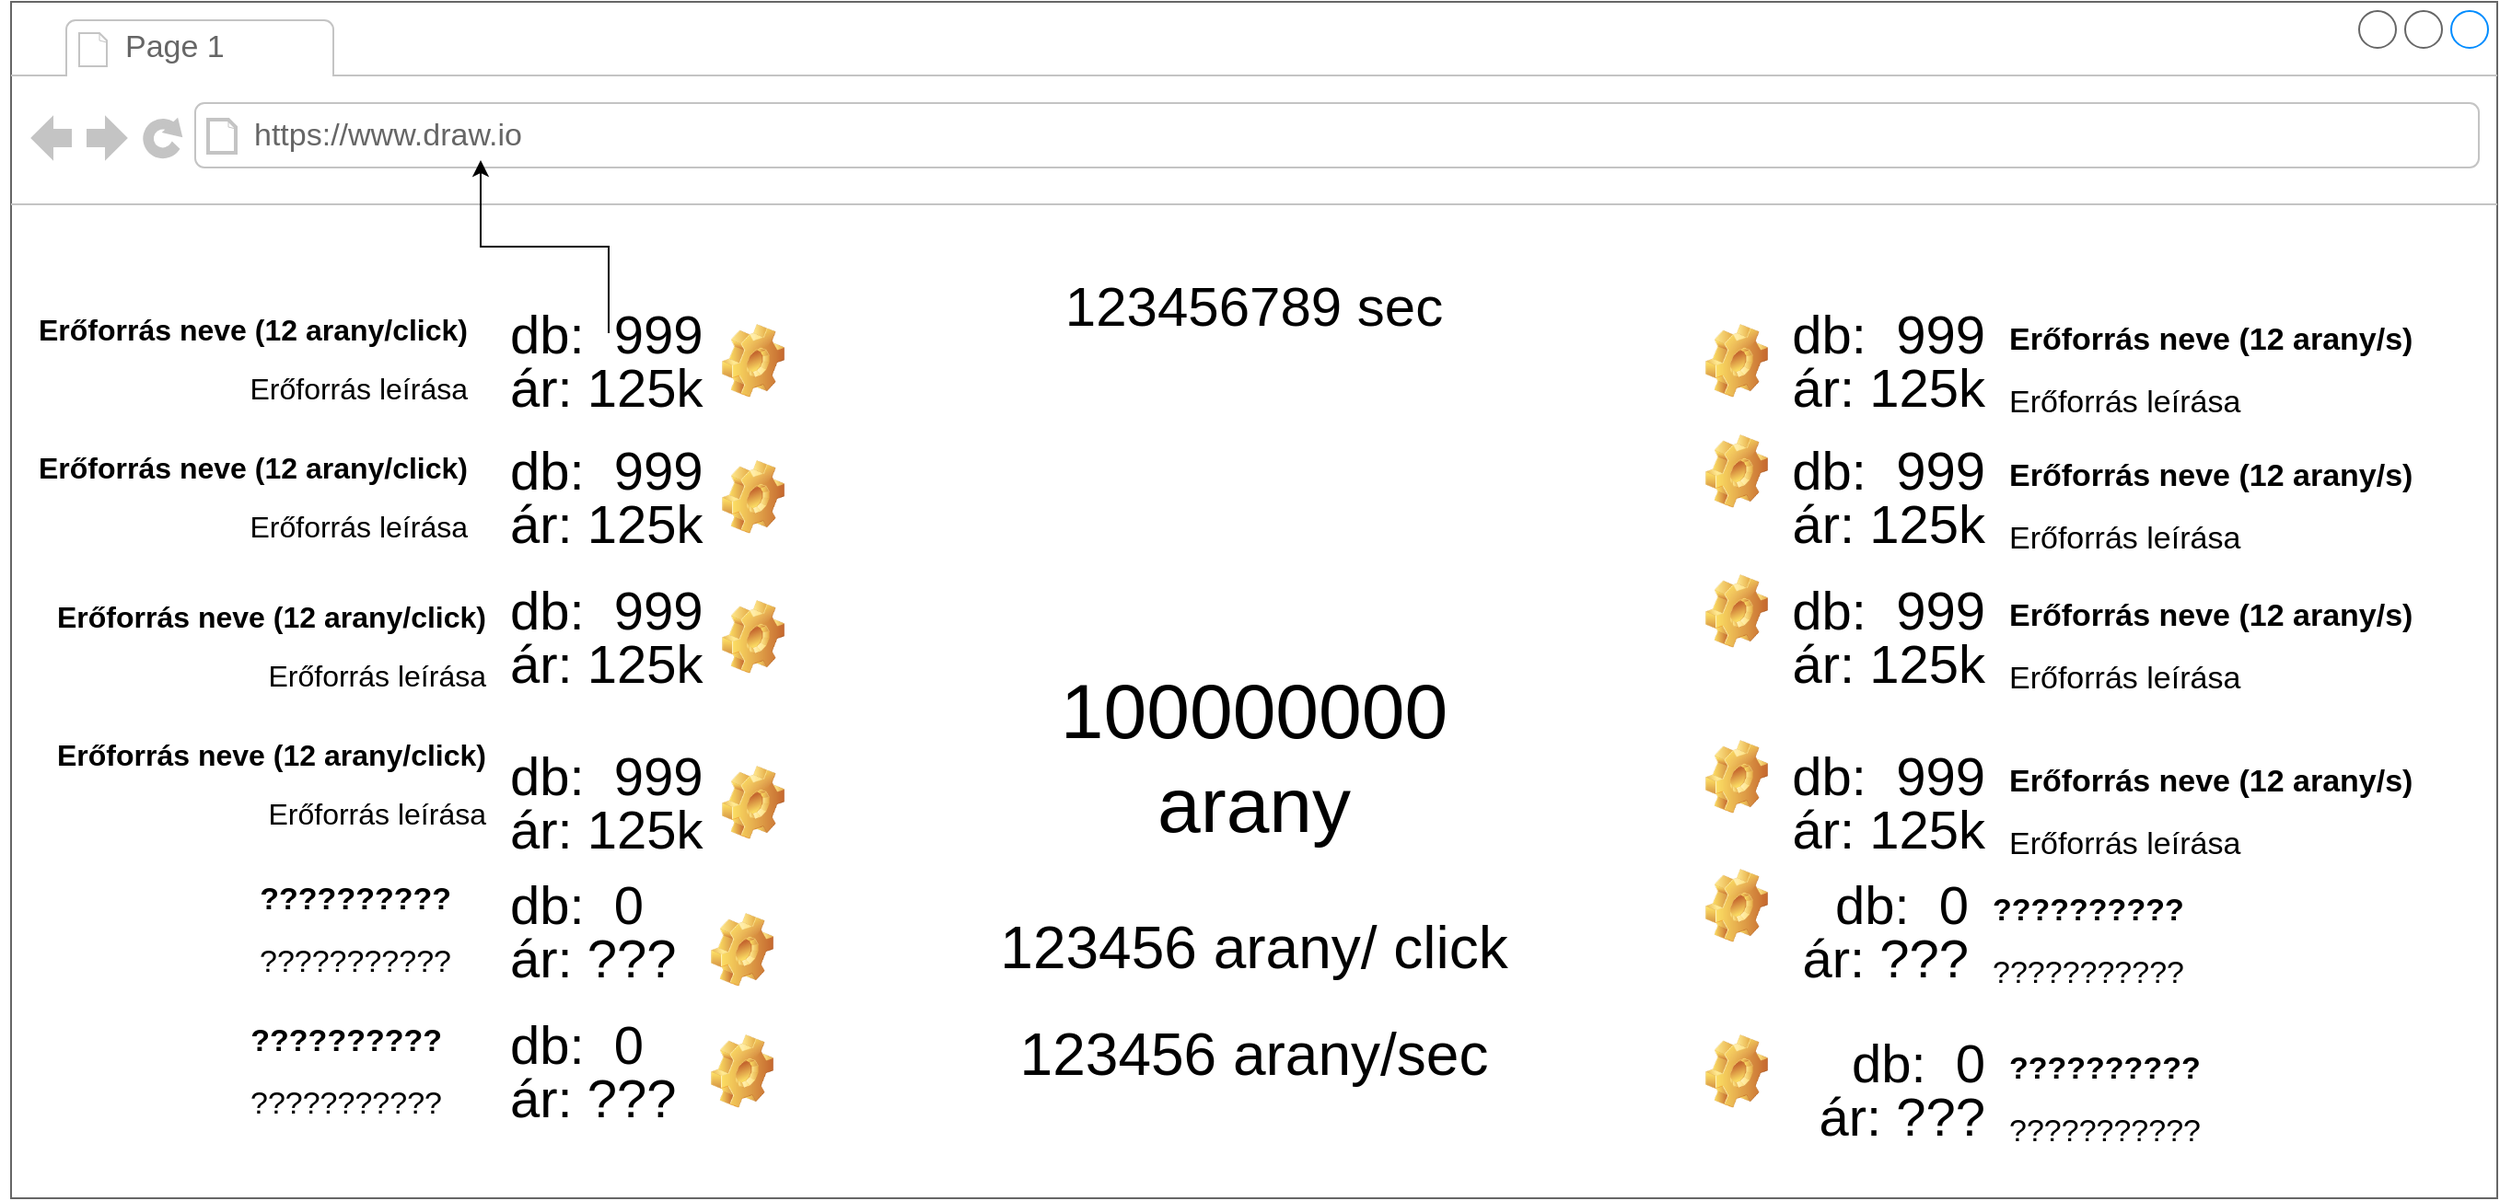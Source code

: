 <mxfile version="22.0.0" type="device">
  <diagram name="1 oldal" id="9JAA04uB8agqEoeXY5pE">
    <mxGraphModel dx="1173" dy="2933" grid="1" gridSize="10" guides="1" tooltips="1" connect="1" arrows="1" fold="1" page="1" pageScale="1" pageWidth="827" pageHeight="1169" math="0" shadow="0">
      <root>
        <mxCell id="0" />
        <mxCell id="1" parent="0" />
        <mxCell id="8jQcZE6iNs6ny8tH0B51-1" value="" style="strokeWidth=1;shadow=0;dashed=0;align=center;html=1;shape=mxgraph.mockup.containers.browserWindow;rSize=0;strokeColor=#666666;strokeColor2=#008cff;strokeColor3=#c4c4c4;mainText=,;recursiveResize=0;" vertex="1" parent="1">
          <mxGeometry x="10" y="-1200" width="1350" height="650" as="geometry" />
        </mxCell>
        <mxCell id="8jQcZE6iNs6ny8tH0B51-2" value="Page 1" style="strokeWidth=1;shadow=0;dashed=0;align=center;html=1;shape=mxgraph.mockup.containers.anchor;fontSize=17;fontColor=#666666;align=left;whiteSpace=wrap;" vertex="1" parent="8jQcZE6iNs6ny8tH0B51-1">
          <mxGeometry x="60" y="12" width="110" height="26" as="geometry" />
        </mxCell>
        <mxCell id="8jQcZE6iNs6ny8tH0B51-3" value="https://www.draw.io" style="strokeWidth=1;shadow=0;dashed=0;align=center;html=1;shape=mxgraph.mockup.containers.anchor;rSize=0;fontSize=17;fontColor=#666666;align=left;" vertex="1" parent="8jQcZE6iNs6ny8tH0B51-1">
          <mxGeometry x="130" y="60" width="250" height="26" as="geometry" />
        </mxCell>
        <mxCell id="8jQcZE6iNs6ny8tH0B51-5" value="" style="shape=image;html=1;verticalAlign=top;verticalLabelPosition=bottom;labelBackgroundColor=#ffffff;imageAspect=0;aspect=fixed;image=https://cdn0.iconfinder.com/data/icons/kameleon-free-pack-rounded/110/Gold-Cart-128.png" vertex="1" parent="8jQcZE6iNs6ny8tH0B51-1">
          <mxGeometry x="611" y="210" width="128" height="128" as="geometry" />
        </mxCell>
        <mxCell id="8jQcZE6iNs6ny8tH0B51-6" value="100000000&lt;br&gt;arany&lt;br&gt;" style="text;html=1;strokeColor=none;fillColor=none;align=center;verticalAlign=middle;whiteSpace=wrap;rounded=0;fontSize=42;" vertex="1" parent="8jQcZE6iNs6ny8tH0B51-1">
          <mxGeometry x="645" y="396" width="60" height="30" as="geometry" />
        </mxCell>
        <mxCell id="8jQcZE6iNs6ny8tH0B51-7" value="123456789 sec" style="text;html=1;strokeColor=none;fillColor=none;align=center;verticalAlign=middle;whiteSpace=wrap;rounded=0;fontSize=30;" vertex="1" parent="8jQcZE6iNs6ny8tH0B51-1">
          <mxGeometry x="500" y="130" width="350" height="70" as="geometry" />
        </mxCell>
        <mxCell id="8jQcZE6iNs6ny8tH0B51-8" value="" style="image;html=1;image=img/lib/clip_art/general/Gear_128x128.png" vertex="1" parent="8jQcZE6iNs6ny8tH0B51-1">
          <mxGeometry x="920" y="170" width="34" height="50" as="geometry" />
        </mxCell>
        <mxCell id="8jQcZE6iNs6ny8tH0B51-9" value="&lt;p style=&quot;line-height: 100%; font-size: 29px;&quot;&gt;db:&amp;nbsp; 999&lt;br style=&quot;font-size: 29px;&quot;&gt;ár: 125k&lt;/p&gt;" style="text;html=1;strokeColor=none;fillColor=none;align=right;verticalAlign=middle;whiteSpace=wrap;rounded=0;fontSize=29;" vertex="1" parent="8jQcZE6iNs6ny8tH0B51-1">
          <mxGeometry x="963" y="180" width="111" height="30" as="geometry" />
        </mxCell>
        <mxCell id="8jQcZE6iNs6ny8tH0B51-10" value="&lt;p style=&quot;line-height: 100%; font-size: 17px;&quot;&gt;&lt;font style=&quot;font-size: 17px;&quot;&gt;&lt;b style=&quot;font-size: 17px;&quot;&gt;Erőforrás neve (12 arany/s)&lt;/b&gt;&lt;/font&gt;&lt;/p&gt;&lt;p style=&quot;line-height: 100%; font-size: 17px;&quot;&gt;&lt;font style=&quot;font-size: 17px;&quot;&gt;Erőforrás leírása&lt;/font&gt;&lt;/p&gt;" style="text;html=1;strokeColor=none;fillColor=none;align=left;verticalAlign=middle;whiteSpace=wrap;rounded=0;fontSize=17;" vertex="1" parent="8jQcZE6iNs6ny8tH0B51-1">
          <mxGeometry x="1083" y="170" width="241" height="60" as="geometry" />
        </mxCell>
        <mxCell id="8jQcZE6iNs6ny8tH0B51-12" value="" style="image;html=1;image=img/lib/clip_art/general/Gear_128x128.png" vertex="1" parent="8jQcZE6iNs6ny8tH0B51-1">
          <mxGeometry x="920" y="230" width="34" height="50" as="geometry" />
        </mxCell>
        <mxCell id="8jQcZE6iNs6ny8tH0B51-13" value="&lt;p style=&quot;line-height: 100%; font-size: 29px;&quot;&gt;db:&amp;nbsp; 999&lt;br style=&quot;font-size: 29px;&quot;&gt;ár: 125k&lt;/p&gt;" style="text;html=1;strokeColor=none;fillColor=none;align=right;verticalAlign=middle;whiteSpace=wrap;rounded=0;fontSize=29;" vertex="1" parent="8jQcZE6iNs6ny8tH0B51-1">
          <mxGeometry x="963" y="254" width="111" height="30" as="geometry" />
        </mxCell>
        <mxCell id="8jQcZE6iNs6ny8tH0B51-14" value="&lt;p style=&quot;line-height: 100%; font-size: 17px;&quot;&gt;&lt;font style=&quot;font-size: 17px;&quot;&gt;&lt;b style=&quot;font-size: 17px;&quot;&gt;Erőforrás neve (12 arany/s)&lt;/b&gt;&lt;/font&gt;&lt;/p&gt;&lt;p style=&quot;line-height: 100%; font-size: 17px;&quot;&gt;&lt;font style=&quot;font-size: 17px;&quot;&gt;Erőforrás leírása&lt;/font&gt;&lt;/p&gt;" style="text;html=1;strokeColor=none;fillColor=none;align=left;verticalAlign=middle;whiteSpace=wrap;rounded=0;fontSize=17;" vertex="1" parent="8jQcZE6iNs6ny8tH0B51-1">
          <mxGeometry x="1083" y="244" width="241" height="60" as="geometry" />
        </mxCell>
        <mxCell id="8jQcZE6iNs6ny8tH0B51-15" value="" style="image;html=1;image=img/lib/clip_art/general/Gear_128x128.png" vertex="1" parent="8jQcZE6iNs6ny8tH0B51-1">
          <mxGeometry x="920" y="306" width="34" height="50" as="geometry" />
        </mxCell>
        <mxCell id="8jQcZE6iNs6ny8tH0B51-16" value="&lt;p style=&quot;line-height: 100%; font-size: 29px;&quot;&gt;db:&amp;nbsp; 999&lt;br style=&quot;font-size: 29px;&quot;&gt;ár: 125k&lt;/p&gt;" style="text;html=1;strokeColor=none;fillColor=none;align=right;verticalAlign=middle;whiteSpace=wrap;rounded=0;fontSize=29;" vertex="1" parent="8jQcZE6iNs6ny8tH0B51-1">
          <mxGeometry x="963" y="330" width="111" height="30" as="geometry" />
        </mxCell>
        <mxCell id="8jQcZE6iNs6ny8tH0B51-17" value="&lt;p style=&quot;line-height: 100%; font-size: 17px;&quot;&gt;&lt;font style=&quot;font-size: 17px;&quot;&gt;&lt;b style=&quot;font-size: 17px;&quot;&gt;Erőforrás neve (12 arany/s)&lt;/b&gt;&lt;/font&gt;&lt;/p&gt;&lt;p style=&quot;line-height: 100%; font-size: 17px;&quot;&gt;&lt;font style=&quot;font-size: 17px;&quot;&gt;Erőforrás leírása&lt;/font&gt;&lt;/p&gt;" style="text;html=1;strokeColor=none;fillColor=none;align=left;verticalAlign=middle;whiteSpace=wrap;rounded=0;fontSize=17;" vertex="1" parent="8jQcZE6iNs6ny8tH0B51-1">
          <mxGeometry x="1083" y="320" width="241" height="60" as="geometry" />
        </mxCell>
        <mxCell id="8jQcZE6iNs6ny8tH0B51-18" value="" style="image;html=1;image=img/lib/clip_art/general/Gear_128x128.png" vertex="1" parent="8jQcZE6iNs6ny8tH0B51-1">
          <mxGeometry x="920" y="396" width="34" height="50" as="geometry" />
        </mxCell>
        <mxCell id="8jQcZE6iNs6ny8tH0B51-19" value="&lt;p style=&quot;line-height: 100%; font-size: 29px;&quot;&gt;db:&amp;nbsp; 999&lt;br style=&quot;font-size: 29px;&quot;&gt;ár: 125k&lt;/p&gt;" style="text;html=1;strokeColor=none;fillColor=none;align=right;verticalAlign=middle;whiteSpace=wrap;rounded=0;fontSize=29;" vertex="1" parent="8jQcZE6iNs6ny8tH0B51-1">
          <mxGeometry x="963" y="420" width="111" height="30" as="geometry" />
        </mxCell>
        <mxCell id="8jQcZE6iNs6ny8tH0B51-20" value="&lt;p style=&quot;line-height: 100%; font-size: 17px;&quot;&gt;&lt;font style=&quot;font-size: 17px;&quot;&gt;&lt;b style=&quot;font-size: 17px;&quot;&gt;Erőforrás neve (12 arany/s)&lt;/b&gt;&lt;/font&gt;&lt;/p&gt;&lt;p style=&quot;line-height: 100%; font-size: 17px;&quot;&gt;&lt;font style=&quot;font-size: 17px;&quot;&gt;Erőforrás leírása&lt;/font&gt;&lt;/p&gt;" style="text;html=1;strokeColor=none;fillColor=none;align=left;verticalAlign=middle;whiteSpace=wrap;rounded=0;fontSize=17;" vertex="1" parent="8jQcZE6iNs6ny8tH0B51-1">
          <mxGeometry x="1083" y="410" width="241" height="60" as="geometry" />
        </mxCell>
        <mxCell id="8jQcZE6iNs6ny8tH0B51-21" value="" style="image;html=1;image=img/lib/clip_art/general/Gear_128x128.png" vertex="1" parent="8jQcZE6iNs6ny8tH0B51-1">
          <mxGeometry x="920" y="466" width="34" height="50" as="geometry" />
        </mxCell>
        <mxCell id="8jQcZE6iNs6ny8tH0B51-22" value="&lt;p style=&quot;line-height: 100%; font-size: 29px;&quot;&gt;db:&amp;nbsp; 0&lt;br style=&quot;font-size: 29px;&quot;&gt;ár: ???&lt;/p&gt;" style="text;html=1;strokeColor=none;fillColor=none;align=right;verticalAlign=middle;whiteSpace=wrap;rounded=0;fontSize=29;" vertex="1" parent="8jQcZE6iNs6ny8tH0B51-1">
          <mxGeometry x="954" y="490" width="111" height="30" as="geometry" />
        </mxCell>
        <mxCell id="8jQcZE6iNs6ny8tH0B51-23" value="&lt;p style=&quot;line-height: 100%; font-size: 17px;&quot;&gt;&lt;b&gt;??????????&lt;/b&gt;&lt;/p&gt;&lt;p style=&quot;line-height: 100%; font-size: 17px;&quot;&gt;???????????&lt;/p&gt;" style="text;html=1;strokeColor=none;fillColor=none;align=left;verticalAlign=middle;whiteSpace=wrap;rounded=0;fontSize=17;" vertex="1" parent="8jQcZE6iNs6ny8tH0B51-1">
          <mxGeometry x="1074" y="480" width="241" height="60" as="geometry" />
        </mxCell>
        <mxCell id="8jQcZE6iNs6ny8tH0B51-24" value="" style="image;html=1;image=img/lib/clip_art/general/Gear_128x128.png" vertex="1" parent="8jQcZE6iNs6ny8tH0B51-1">
          <mxGeometry x="920" y="556" width="34" height="50" as="geometry" />
        </mxCell>
        <mxCell id="8jQcZE6iNs6ny8tH0B51-27" value="&lt;p style=&quot;line-height: 100%; font-size: 29px;&quot;&gt;db:&amp;nbsp; 0&lt;br style=&quot;font-size: 29px;&quot;&gt;ár: ???&lt;/p&gt;" style="text;html=1;strokeColor=none;fillColor=none;align=right;verticalAlign=middle;whiteSpace=wrap;rounded=0;fontSize=29;" vertex="1" parent="8jQcZE6iNs6ny8tH0B51-1">
          <mxGeometry x="963" y="576" width="111" height="30" as="geometry" />
        </mxCell>
        <mxCell id="8jQcZE6iNs6ny8tH0B51-28" value="&lt;p style=&quot;line-height: 100%; font-size: 17px;&quot;&gt;&lt;b&gt;??????????&lt;/b&gt;&lt;/p&gt;&lt;p style=&quot;line-height: 100%; font-size: 17px;&quot;&gt;???????????&lt;/p&gt;" style="text;html=1;strokeColor=none;fillColor=none;align=left;verticalAlign=middle;whiteSpace=wrap;rounded=0;fontSize=17;" vertex="1" parent="8jQcZE6iNs6ny8tH0B51-1">
          <mxGeometry x="1083" y="566" width="241" height="60" as="geometry" />
        </mxCell>
        <mxCell id="8jQcZE6iNs6ny8tH0B51-29" value="" style="image;html=1;image=img/lib/clip_art/general/Gear_128x128.png" vertex="1" parent="8jQcZE6iNs6ny8tH0B51-1">
          <mxGeometry x="386" y="170" width="34" height="50" as="geometry" />
        </mxCell>
        <mxCell id="8jQcZE6iNs6ny8tH0B51-30" value="" style="image;html=1;image=img/lib/clip_art/general/Gear_128x128.png" vertex="1" parent="8jQcZE6iNs6ny8tH0B51-1">
          <mxGeometry x="386" y="244" width="34" height="50" as="geometry" />
        </mxCell>
        <mxCell id="8jQcZE6iNs6ny8tH0B51-31" value="" style="image;html=1;image=img/lib/clip_art/general/Gear_128x128.png" vertex="1" parent="8jQcZE6iNs6ny8tH0B51-1">
          <mxGeometry x="386" y="320" width="34" height="50" as="geometry" />
        </mxCell>
        <mxCell id="8jQcZE6iNs6ny8tH0B51-32" value="" style="image;html=1;image=img/lib/clip_art/general/Gear_128x128.png" vertex="1" parent="8jQcZE6iNs6ny8tH0B51-1">
          <mxGeometry x="386" y="410" width="34" height="50" as="geometry" />
        </mxCell>
        <mxCell id="8jQcZE6iNs6ny8tH0B51-33" value="" style="image;html=1;image=img/lib/clip_art/general/Gear_128x128.png" vertex="1" parent="8jQcZE6iNs6ny8tH0B51-1">
          <mxGeometry x="380" y="490" width="34" height="50" as="geometry" />
        </mxCell>
        <mxCell id="8jQcZE6iNs6ny8tH0B51-34" value="" style="image;html=1;image=img/lib/clip_art/general/Gear_128x128.png" vertex="1" parent="8jQcZE6iNs6ny8tH0B51-1">
          <mxGeometry x="380" y="556" width="34" height="50" as="geometry" />
        </mxCell>
        <mxCell id="8jQcZE6iNs6ny8tH0B51-51" value="" style="edgeStyle=orthogonalEdgeStyle;rounded=0;orthogonalLoop=1;jettySize=auto;html=1;" edge="1" parent="8jQcZE6iNs6ny8tH0B51-1" source="8jQcZE6iNs6ny8tH0B51-35" target="8jQcZE6iNs6ny8tH0B51-3">
          <mxGeometry relative="1" as="geometry" />
        </mxCell>
        <mxCell id="8jQcZE6iNs6ny8tH0B51-35" value="&lt;p style=&quot;line-height: 100%; font-size: 29px;&quot;&gt;db:&amp;nbsp; 999&lt;br style=&quot;font-size: 29px;&quot;&gt;ár: 125k&lt;/p&gt;" style="text;html=1;strokeColor=none;fillColor=none;align=left;verticalAlign=middle;whiteSpace=wrap;rounded=0;fontSize=29;" vertex="1" parent="8jQcZE6iNs6ny8tH0B51-1">
          <mxGeometry x="269" y="180" width="111" height="30" as="geometry" />
        </mxCell>
        <mxCell id="8jQcZE6iNs6ny8tH0B51-36" value="&lt;p style=&quot;line-height: 100%; font-size: 29px;&quot;&gt;db:&amp;nbsp; 999&lt;br style=&quot;font-size: 29px;&quot;&gt;ár: 125k&lt;/p&gt;" style="text;html=1;strokeColor=none;fillColor=none;align=left;verticalAlign=middle;whiteSpace=wrap;rounded=0;fontSize=29;" vertex="1" parent="8jQcZE6iNs6ny8tH0B51-1">
          <mxGeometry x="269" y="254" width="111" height="30" as="geometry" />
        </mxCell>
        <mxCell id="8jQcZE6iNs6ny8tH0B51-37" value="&lt;p style=&quot;line-height: 100%; font-size: 29px;&quot;&gt;db:&amp;nbsp; 999&lt;br style=&quot;font-size: 29px;&quot;&gt;ár: 125k&lt;/p&gt;" style="text;html=1;strokeColor=none;fillColor=none;align=left;verticalAlign=middle;whiteSpace=wrap;rounded=0;fontSize=29;" vertex="1" parent="8jQcZE6iNs6ny8tH0B51-1">
          <mxGeometry x="269" y="330" width="111" height="30" as="geometry" />
        </mxCell>
        <mxCell id="8jQcZE6iNs6ny8tH0B51-38" value="&lt;p style=&quot;line-height: 100%; font-size: 29px;&quot;&gt;db:&amp;nbsp; 999&lt;br style=&quot;font-size: 29px;&quot;&gt;ár: 125k&lt;/p&gt;" style="text;html=1;strokeColor=none;fillColor=none;align=left;verticalAlign=middle;whiteSpace=wrap;rounded=0;fontSize=29;" vertex="1" parent="8jQcZE6iNs6ny8tH0B51-1">
          <mxGeometry x="269" y="420" width="111" height="30" as="geometry" />
        </mxCell>
        <mxCell id="8jQcZE6iNs6ny8tH0B51-39" value="&lt;p style=&quot;line-height: 100%; font-size: 29px;&quot;&gt;db:&amp;nbsp; 0&lt;br style=&quot;font-size: 29px;&quot;&gt;ár: ???&lt;/p&gt;" style="text;html=1;strokeColor=none;fillColor=none;align=left;verticalAlign=middle;whiteSpace=wrap;rounded=0;fontSize=29;" vertex="1" parent="8jQcZE6iNs6ny8tH0B51-1">
          <mxGeometry x="269" y="490" width="111" height="30" as="geometry" />
        </mxCell>
        <mxCell id="8jQcZE6iNs6ny8tH0B51-40" value="&lt;p style=&quot;line-height: 100%; font-size: 29px;&quot;&gt;db:&amp;nbsp; 0&lt;br style=&quot;font-size: 29px;&quot;&gt;ár: ???&lt;/p&gt;" style="text;html=1;strokeColor=none;fillColor=none;align=left;verticalAlign=middle;whiteSpace=wrap;rounded=0;fontSize=29;" vertex="1" parent="8jQcZE6iNs6ny8tH0B51-1">
          <mxGeometry x="269" y="566" width="111" height="30" as="geometry" />
        </mxCell>
        <mxCell id="8jQcZE6iNs6ny8tH0B51-41" value="&lt;p style=&quot;line-height: 100%; font-size: 16px;&quot;&gt;&lt;font style=&quot;font-size: 16px;&quot;&gt;&lt;b style=&quot;font-size: 16px;&quot;&gt;Erőforrás neve (12 arany/click&lt;/b&gt;&lt;/font&gt;&lt;b style=&quot;background-color: initial; font-size: 16px;&quot;&gt;)&lt;/b&gt;&lt;/p&gt;&lt;p style=&quot;line-height: 100%; font-size: 16px;&quot;&gt;&lt;font style=&quot;font-size: 16px;&quot;&gt;Erőforrás leírása&lt;/font&gt;&lt;/p&gt;" style="text;html=1;strokeColor=none;fillColor=none;align=right;verticalAlign=middle;whiteSpace=wrap;rounded=0;fontSize=16;" vertex="1" parent="8jQcZE6iNs6ny8tH0B51-1">
          <mxGeometry x="9" y="164" width="241" height="60" as="geometry" />
        </mxCell>
        <mxCell id="8jQcZE6iNs6ny8tH0B51-45" value="&lt;p style=&quot;line-height: 100%; font-size: 17px;&quot;&gt;&lt;b&gt;??????????&lt;/b&gt;&lt;/p&gt;&lt;p style=&quot;line-height: 100%; font-size: 17px;&quot;&gt;???????????&lt;/p&gt;" style="text;html=1;strokeColor=none;fillColor=none;align=right;verticalAlign=middle;whiteSpace=wrap;rounded=0;fontSize=17;" vertex="1" parent="8jQcZE6iNs6ny8tH0B51-1">
          <mxGeometry y="474" width="241" height="60" as="geometry" />
        </mxCell>
        <mxCell id="8jQcZE6iNs6ny8tH0B51-46" value="&lt;p style=&quot;line-height: 100%; font-size: 17px;&quot;&gt;&lt;b&gt;??????????&lt;/b&gt;&lt;/p&gt;&lt;p style=&quot;line-height: 100%; font-size: 17px;&quot;&gt;???????????&lt;/p&gt;" style="text;html=1;strokeColor=none;fillColor=none;align=right;verticalAlign=middle;whiteSpace=wrap;rounded=0;fontSize=17;" vertex="1" parent="8jQcZE6iNs6ny8tH0B51-1">
          <mxGeometry x="-5.5" y="551" width="241" height="60" as="geometry" />
        </mxCell>
        <mxCell id="8jQcZE6iNs6ny8tH0B51-52" value="&lt;p style=&quot;line-height: 100%; font-size: 16px;&quot;&gt;&lt;font style=&quot;font-size: 16px;&quot;&gt;&lt;b style=&quot;font-size: 16px;&quot;&gt;Erőforrás neve (12 arany/click&lt;/b&gt;&lt;/font&gt;&lt;b style=&quot;background-color: initial; font-size: 16px;&quot;&gt;)&lt;/b&gt;&lt;/p&gt;&lt;p style=&quot;line-height: 100%; font-size: 16px;&quot;&gt;&lt;font style=&quot;font-size: 16px;&quot;&gt;Erőforrás leírása&lt;/font&gt;&lt;/p&gt;" style="text;html=1;strokeColor=none;fillColor=none;align=right;verticalAlign=middle;whiteSpace=wrap;rounded=0;fontSize=16;" vertex="1" parent="8jQcZE6iNs6ny8tH0B51-1">
          <mxGeometry x="9" y="239" width="241" height="60" as="geometry" />
        </mxCell>
        <mxCell id="8jQcZE6iNs6ny8tH0B51-53" value="&lt;p style=&quot;line-height: 100%; font-size: 16px;&quot;&gt;&lt;font style=&quot;font-size: 16px;&quot;&gt;&lt;b style=&quot;font-size: 16px;&quot;&gt;Erőforrás neve (12 arany/click&lt;/b&gt;&lt;/font&gt;&lt;b style=&quot;background-color: initial; font-size: 16px;&quot;&gt;)&lt;/b&gt;&lt;/p&gt;&lt;p style=&quot;line-height: 100%; font-size: 16px;&quot;&gt;&lt;font style=&quot;font-size: 16px;&quot;&gt;Erőforrás leírása&lt;/font&gt;&lt;/p&gt;" style="text;html=1;strokeColor=none;fillColor=none;align=right;verticalAlign=middle;whiteSpace=wrap;rounded=0;fontSize=16;" vertex="1" parent="8jQcZE6iNs6ny8tH0B51-1">
          <mxGeometry x="19" y="320" width="241" height="60" as="geometry" />
        </mxCell>
        <mxCell id="8jQcZE6iNs6ny8tH0B51-54" value="&lt;p style=&quot;line-height: 100%; font-size: 16px;&quot;&gt;&lt;font style=&quot;font-size: 16px;&quot;&gt;&lt;b style=&quot;font-size: 16px;&quot;&gt;Erőforrás neve (12 arany/click&lt;/b&gt;&lt;/font&gt;&lt;b style=&quot;background-color: initial; font-size: 16px;&quot;&gt;)&lt;/b&gt;&lt;/p&gt;&lt;p style=&quot;line-height: 100%; font-size: 16px;&quot;&gt;&lt;font style=&quot;font-size: 16px;&quot;&gt;Erőforrás leírása&lt;/font&gt;&lt;/p&gt;" style="text;html=1;strokeColor=none;fillColor=none;align=right;verticalAlign=middle;whiteSpace=wrap;rounded=0;fontSize=16;" vertex="1" parent="8jQcZE6iNs6ny8tH0B51-1">
          <mxGeometry x="19" y="395" width="241" height="60" as="geometry" />
        </mxCell>
        <mxCell id="8jQcZE6iNs6ny8tH0B51-55" value="&lt;p style=&quot;line-height: 180%;&quot;&gt;123456 arany/ click&lt;br style=&quot;font-size: 32px;&quot;&gt;123456 arany/sec&lt;/p&gt;" style="text;html=1;strokeColor=none;fillColor=none;align=center;verticalAlign=middle;whiteSpace=wrap;rounded=0;fontSize=32;" vertex="1" parent="8jQcZE6iNs6ny8tH0B51-1">
          <mxGeometry x="495" y="466" width="360" height="154" as="geometry" />
        </mxCell>
      </root>
    </mxGraphModel>
  </diagram>
</mxfile>
